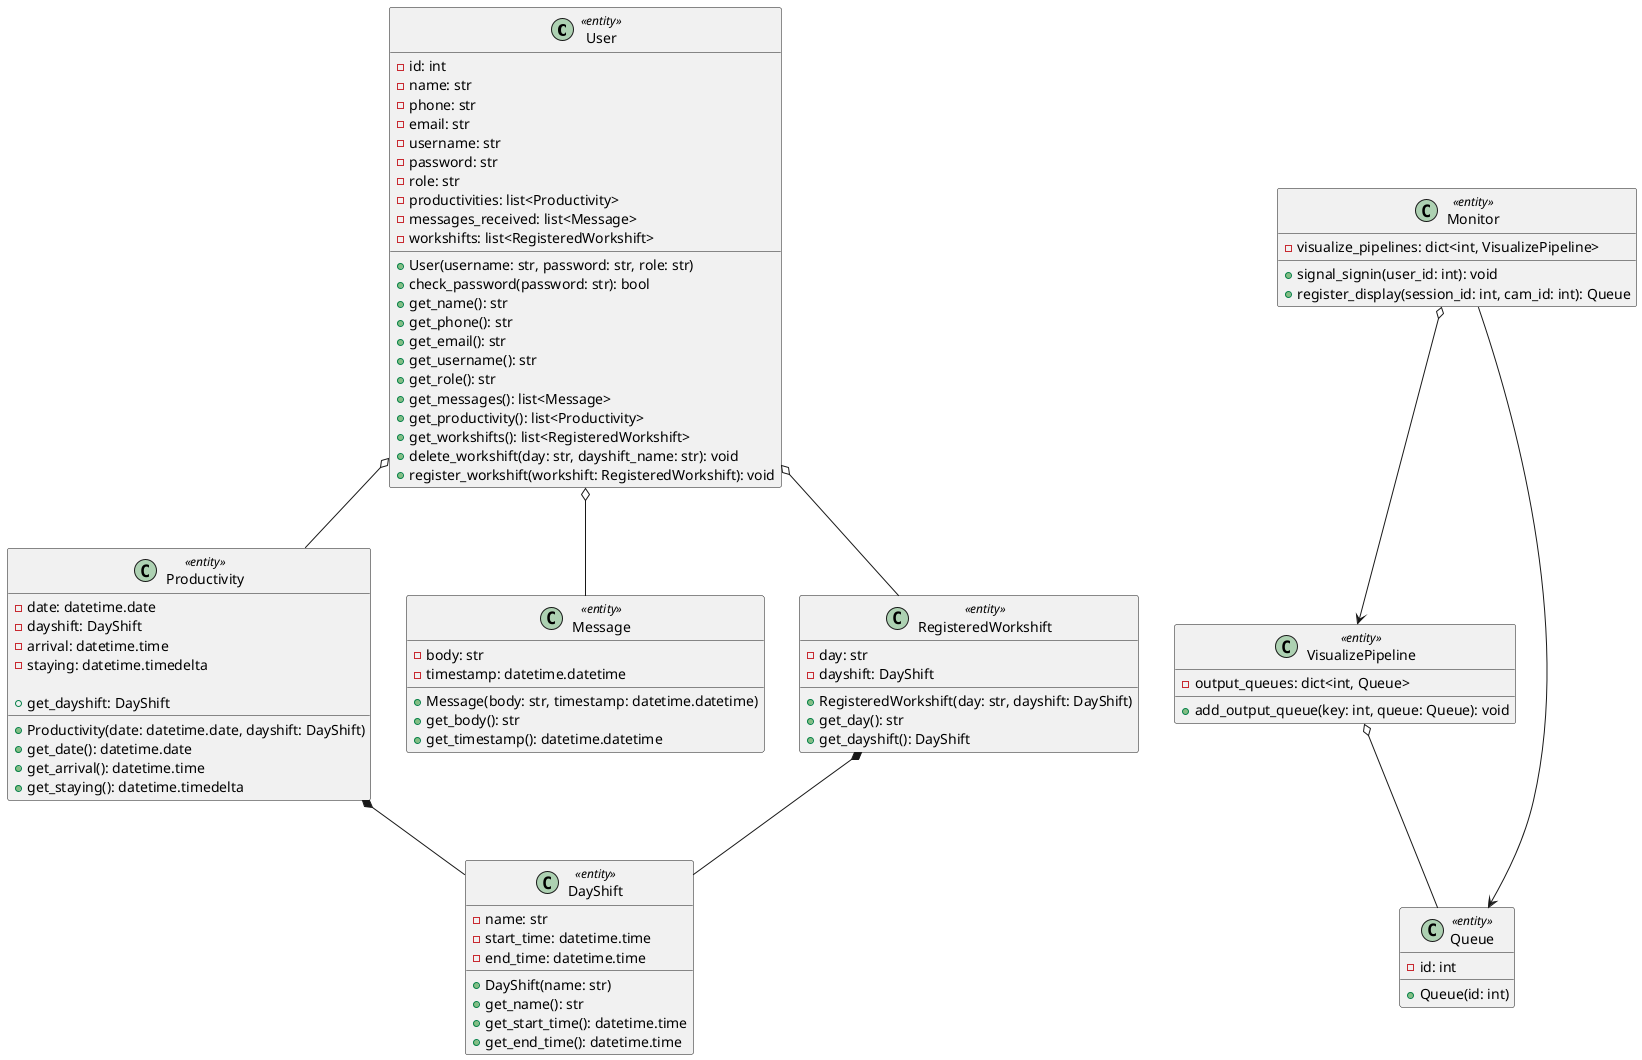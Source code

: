 @startuml

class User <<entity>> {
    - id: int
    - name: str
    - phone: str
    - email: str
    - username: str
    - password: str
    - role: str
    - productivities: list<Productivity>
    - messages_received: list<Message>
    - workshifts: list<RegisteredWorkshift>

    + User(username: str, password: str, role: str)
    + check_password(password: str): bool
    + get_name(): str
    + get_phone(): str
    + get_email(): str
    + get_username(): str
    + get_role(): str
    + get_messages(): list<Message>
    + get_productivity(): list<Productivity>
    + get_workshifts(): list<RegisteredWorkshift>
    + delete_workshift(day: str, dayshift_name: str): void
    + register_workshift(workshift: RegisteredWorkshift): void
}

class Productivity <<entity>> {
    - date: datetime.date
    - dayshift: DayShift
    - arrival: datetime.time
    - staying: datetime.timedelta

    + Productivity(date: datetime.date, dayshift: DayShift)
    + get_date(): datetime.date
    + get_dayshift: DayShift
    + get_arrival(): datetime.time
    + get_staying(): datetime.timedelta
}

class DayShift <<entity>> {
    - name: str
    - start_time: datetime.time
    - end_time: datetime.time

    + DayShift(name: str)
    + get_name(): str
    + get_start_time(): datetime.time
    + get_end_time(): datetime.time
}

class Monitor <<entity>> {
    - visualize_pipelines: dict<int, VisualizePipeline>

    + signal_signin(user_id: int): void
    + register_display(session_id: int, cam_id: int): Queue
}

class Message <<entity>> {
    - body: str
    - timestamp: datetime.datetime

    + Message(body: str, timestamp: datetime.datetime)
    + get_body(): str
    + get_timestamp(): datetime.datetime
}

class VisualizePipeline <<entity>> {
    - output_queues: dict<int, Queue>

    + add_output_queue(key: int, queue: Queue): void
}

class Queue <<entity>> {
    - id: int

    + Queue(id: int)
}

class RegisteredWorkshift <<entity>> {
    - day: str
    - dayshift: DayShift

    + RegisteredWorkshift(day: str, dayshift: DayShift)
    + get_day(): str
    + get_dayshift(): DayShift
}


User o-- RegisteredWorkshift
RegisteredWorkshift *-- DayShift

Monitor o--> VisualizePipeline
Monitor --> Queue
VisualizePipeline o-- Queue

User o-- Message

User o-- Productivity
Productivity *-- DayShift

@enduml